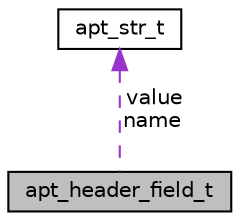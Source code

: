 digraph "apt_header_field_t"
{
  edge [fontname="Helvetica",fontsize="10",labelfontname="Helvetica",labelfontsize="10"];
  node [fontname="Helvetica",fontsize="10",shape=record];
  Node1 [label="apt_header_field_t",height=0.2,width=0.4,color="black", fillcolor="grey75", style="filled", fontcolor="black"];
  Node2 -> Node1 [dir="back",color="darkorchid3",fontsize="10",style="dashed",label=" value\nname" ,fontname="Helvetica"];
  Node2 [label="apt_str_t",height=0.2,width=0.4,color="black", fillcolor="white", style="filled",URL="$structapt__str__t.html"];
}
